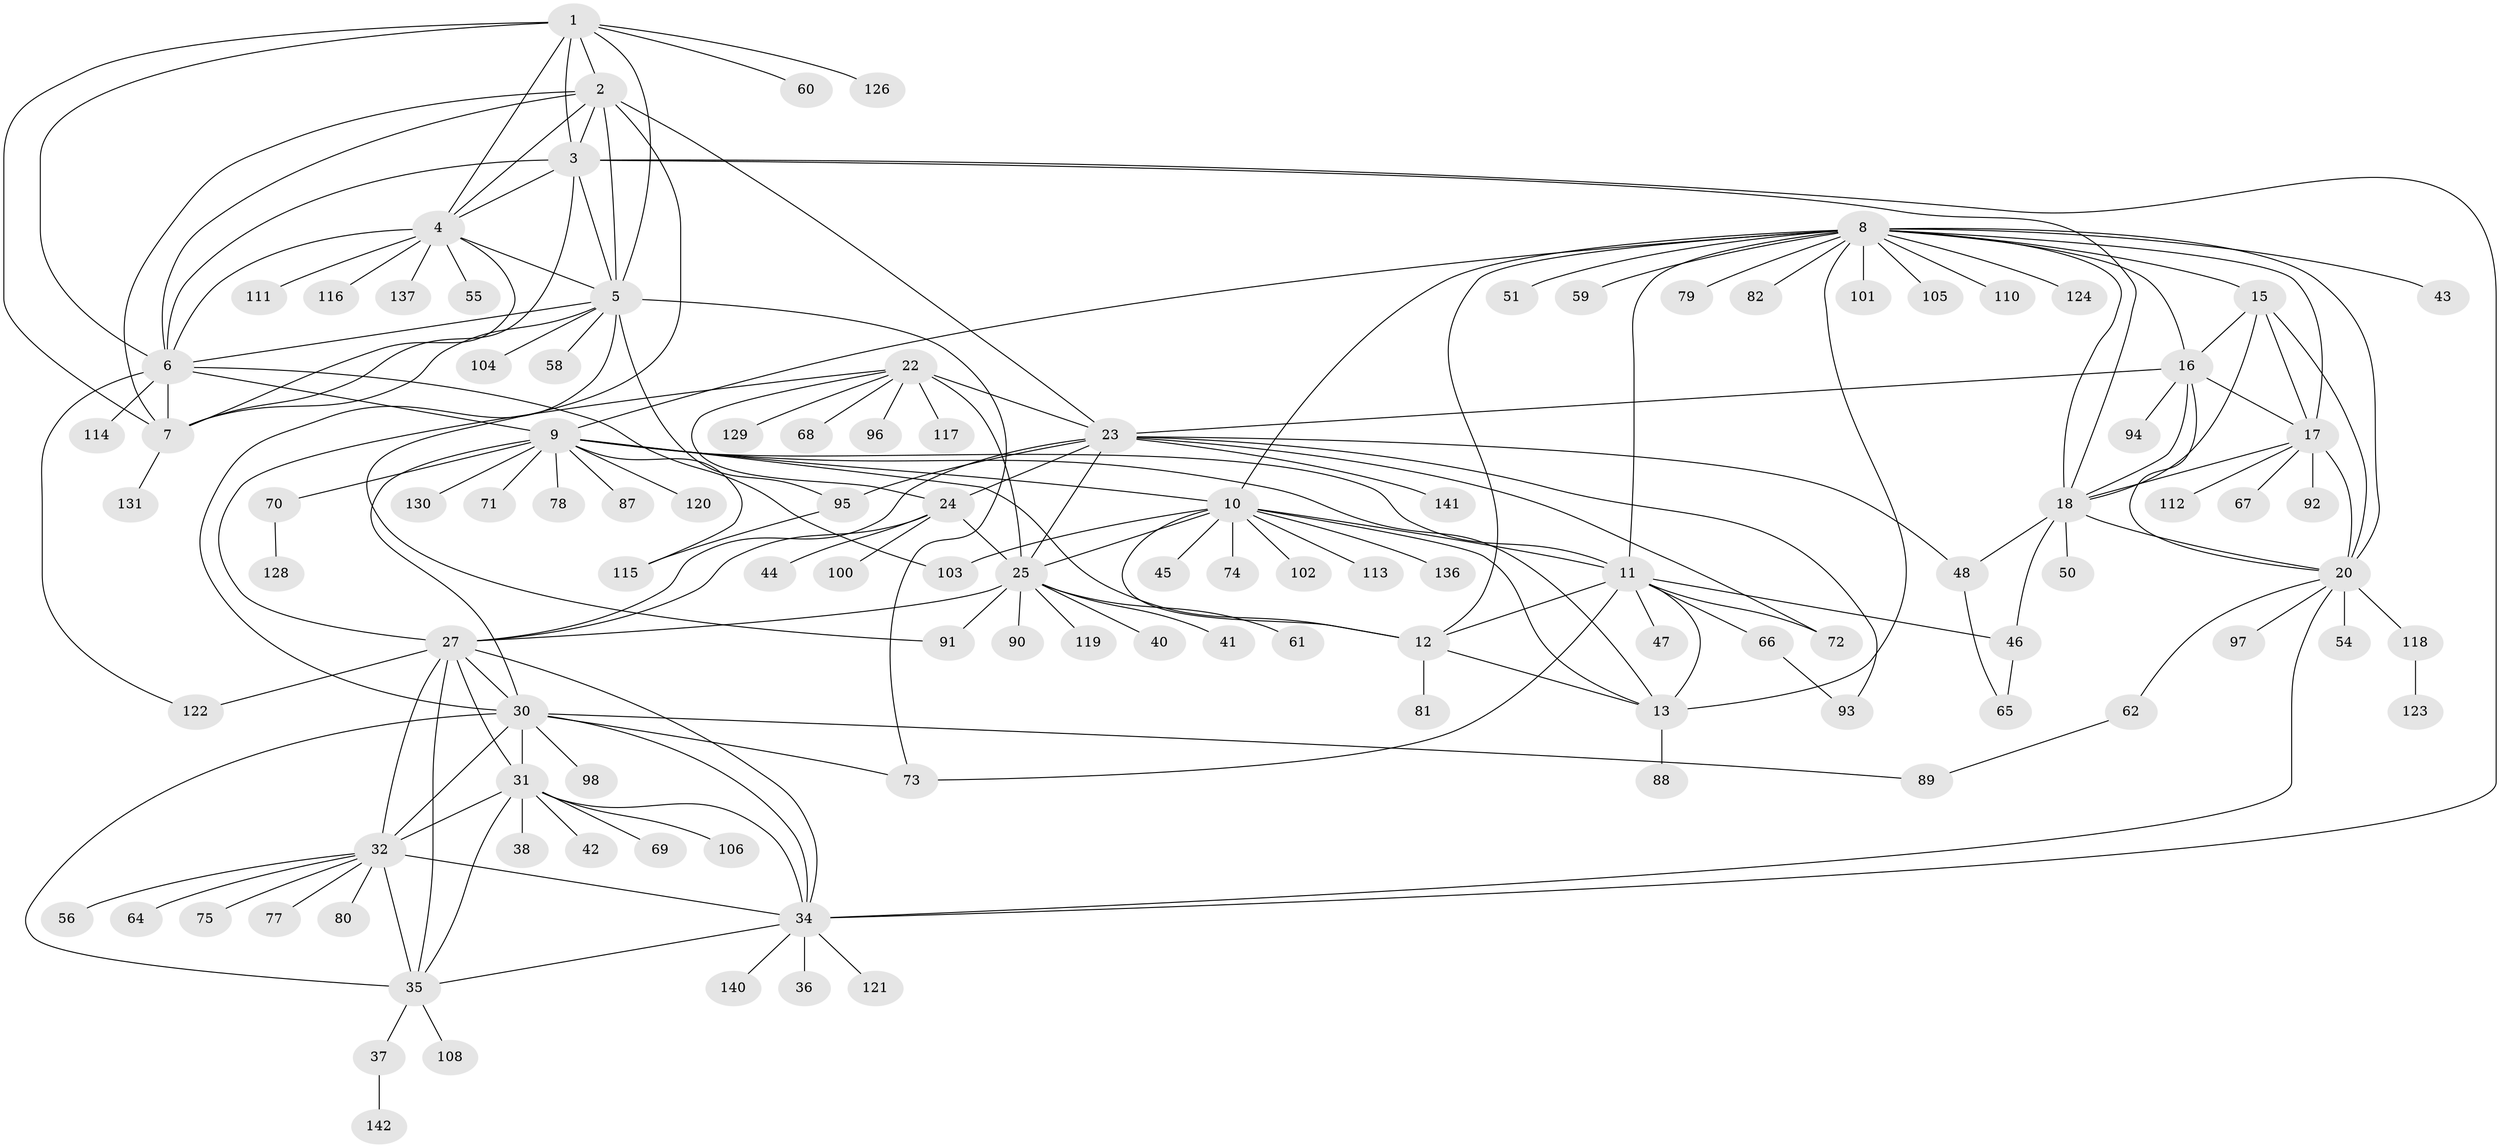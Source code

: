 // original degree distribution, {9: 0.035211267605633804, 8: 0.07042253521126761, 11: 0.07042253521126761, 7: 0.028169014084507043, 12: 0.02112676056338028, 14: 0.007042253521126761, 10: 0.014084507042253521, 2: 0.1267605633802817, 1: 0.5774647887323944, 3: 0.04929577464788732}
// Generated by graph-tools (version 1.1) at 2025/42/03/06/25 10:42:12]
// undirected, 113 vertices, 183 edges
graph export_dot {
graph [start="1"]
  node [color=gray90,style=filled];
  1 [super="+83"];
  2;
  3;
  4 [super="+107"];
  5 [super="+57"];
  6 [super="+63"];
  7 [super="+52"];
  8 [super="+19"];
  9 [super="+14"];
  10 [super="+53"];
  11 [super="+134"];
  12 [super="+86"];
  13 [super="+135"];
  15 [super="+138"];
  16;
  17 [super="+21"];
  18 [super="+132"];
  20 [super="+85"];
  22 [super="+49"];
  23 [super="+28"];
  24 [super="+84"];
  25 [super="+26"];
  27 [super="+29"];
  30 [super="+109"];
  31 [super="+127"];
  32 [super="+33"];
  34 [super="+39"];
  35;
  36 [super="+125"];
  37;
  38;
  40;
  41;
  42;
  43;
  44;
  45;
  46;
  47;
  48;
  50;
  51;
  54;
  55;
  56;
  58;
  59;
  60;
  61;
  62;
  64;
  65 [super="+76"];
  66;
  67;
  68;
  69;
  70 [super="+133"];
  71;
  72;
  73;
  74;
  75;
  77;
  78;
  79;
  80;
  81;
  82;
  87;
  88;
  89 [super="+139"];
  90;
  91;
  92;
  93;
  94;
  95;
  96 [super="+99"];
  97;
  98;
  100;
  101;
  102;
  103;
  104;
  105;
  106;
  108;
  110;
  111;
  112;
  113;
  114;
  115;
  116;
  117;
  118;
  119;
  120;
  121;
  122;
  123;
  124;
  126;
  128;
  129;
  130;
  131;
  136;
  137;
  140;
  141;
  142;
  1 -- 2;
  1 -- 3;
  1 -- 4;
  1 -- 5;
  1 -- 6;
  1 -- 7;
  1 -- 60;
  1 -- 126;
  2 -- 3;
  2 -- 4;
  2 -- 5;
  2 -- 6;
  2 -- 7;
  2 -- 23;
  2 -- 91;
  3 -- 4;
  3 -- 5;
  3 -- 6;
  3 -- 7;
  3 -- 18;
  3 -- 34;
  4 -- 5;
  4 -- 6;
  4 -- 7;
  4 -- 55;
  4 -- 111;
  4 -- 116;
  4 -- 137;
  5 -- 6;
  5 -- 7;
  5 -- 30;
  5 -- 58;
  5 -- 73;
  5 -- 95;
  5 -- 104;
  6 -- 7;
  6 -- 103;
  6 -- 114;
  6 -- 122;
  6 -- 9;
  7 -- 131;
  8 -- 9 [weight=2];
  8 -- 10;
  8 -- 11;
  8 -- 12;
  8 -- 13;
  8 -- 51;
  8 -- 59;
  8 -- 82;
  8 -- 105;
  8 -- 101;
  8 -- 43;
  8 -- 110;
  8 -- 15;
  8 -- 16;
  8 -- 17 [weight=2];
  8 -- 18;
  8 -- 79;
  8 -- 20;
  8 -- 124;
  9 -- 10 [weight=2];
  9 -- 11 [weight=2];
  9 -- 12 [weight=2];
  9 -- 13 [weight=2];
  9 -- 30;
  9 -- 70;
  9 -- 71;
  9 -- 115;
  9 -- 120;
  9 -- 130;
  9 -- 78;
  9 -- 87;
  10 -- 11;
  10 -- 12;
  10 -- 13;
  10 -- 45;
  10 -- 74;
  10 -- 102;
  10 -- 103;
  10 -- 113;
  10 -- 136;
  10 -- 25;
  11 -- 12;
  11 -- 13;
  11 -- 46;
  11 -- 47;
  11 -- 66;
  11 -- 72;
  11 -- 73;
  12 -- 13;
  12 -- 81;
  13 -- 88;
  15 -- 16;
  15 -- 17 [weight=2];
  15 -- 18;
  15 -- 20;
  16 -- 17 [weight=2];
  16 -- 18;
  16 -- 20;
  16 -- 94;
  16 -- 23;
  17 -- 18 [weight=2];
  17 -- 20 [weight=2];
  17 -- 112;
  17 -- 67;
  17 -- 92;
  18 -- 20;
  18 -- 46;
  18 -- 50;
  18 -- 48;
  20 -- 34;
  20 -- 54;
  20 -- 62;
  20 -- 118;
  20 -- 97;
  22 -- 23 [weight=2];
  22 -- 24;
  22 -- 25 [weight=2];
  22 -- 27;
  22 -- 68;
  22 -- 96;
  22 -- 117;
  22 -- 129;
  23 -- 24 [weight=2];
  23 -- 25 [weight=4];
  23 -- 27 [weight=2];
  23 -- 141;
  23 -- 72;
  23 -- 48;
  23 -- 93;
  23 -- 95;
  24 -- 25 [weight=2];
  24 -- 27;
  24 -- 44;
  24 -- 100;
  25 -- 27 [weight=2];
  25 -- 41;
  25 -- 61;
  25 -- 90;
  25 -- 40;
  25 -- 119;
  25 -- 91;
  27 -- 122;
  27 -- 32 [weight=2];
  27 -- 34;
  27 -- 35;
  27 -- 30;
  27 -- 31;
  30 -- 31;
  30 -- 32 [weight=2];
  30 -- 34;
  30 -- 35;
  30 -- 89;
  30 -- 98;
  30 -- 73;
  31 -- 32 [weight=2];
  31 -- 34;
  31 -- 35;
  31 -- 38;
  31 -- 42;
  31 -- 69;
  31 -- 106;
  32 -- 34 [weight=2];
  32 -- 35 [weight=2];
  32 -- 64;
  32 -- 80;
  32 -- 75;
  32 -- 77;
  32 -- 56;
  34 -- 35;
  34 -- 36;
  34 -- 121;
  34 -- 140;
  35 -- 37;
  35 -- 108;
  37 -- 142;
  46 -- 65;
  48 -- 65;
  62 -- 89;
  66 -- 93;
  70 -- 128;
  95 -- 115;
  118 -- 123;
}
